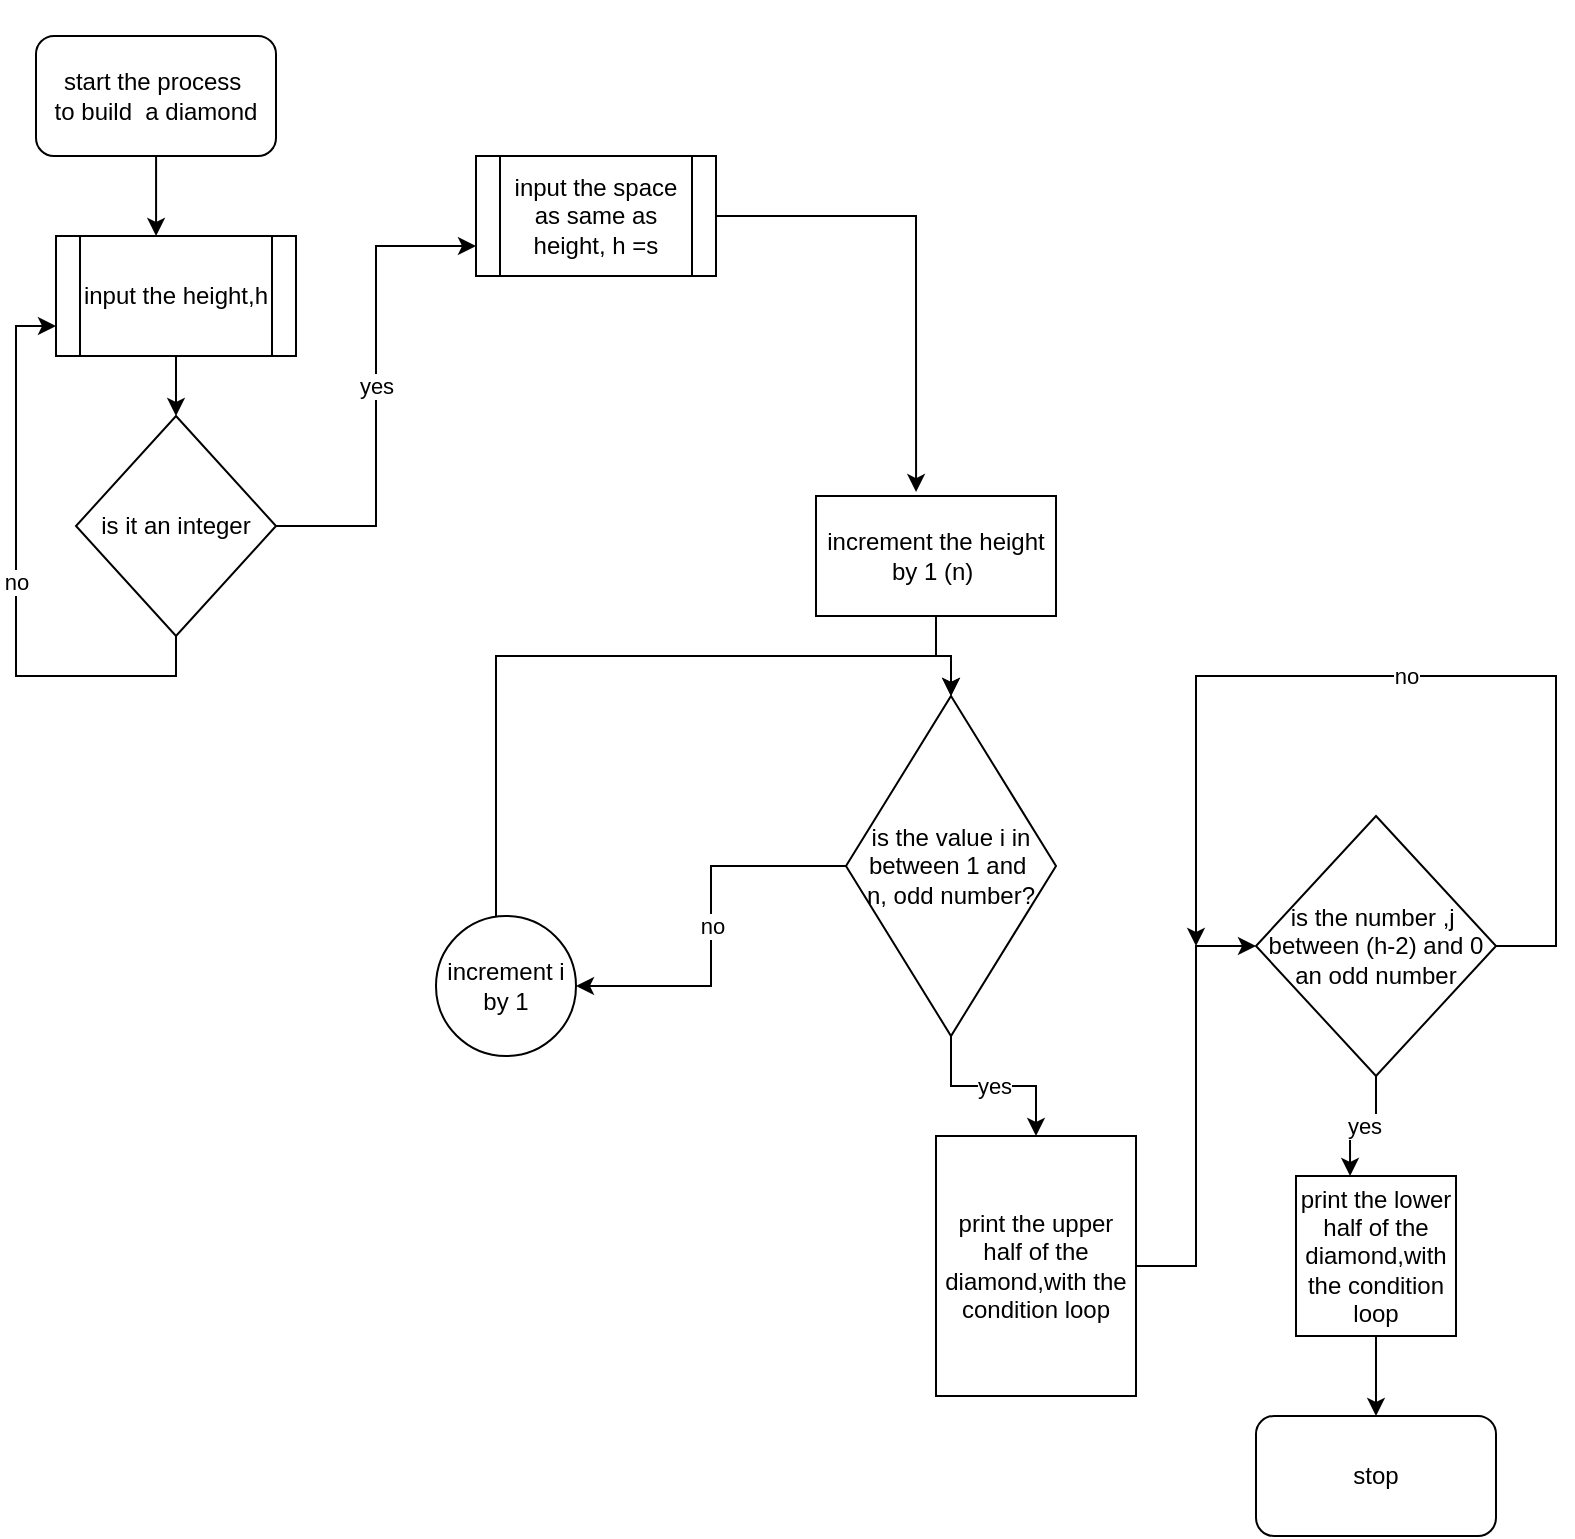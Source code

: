 <mxfile version="20.8.20" type="github">
  <diagram name="Page-1" id="_mGdT_LNLbTFTwaOr3P8">
    <mxGraphModel dx="880" dy="476" grid="1" gridSize="10" guides="1" tooltips="1" connect="1" arrows="1" fold="1" page="1" pageScale="1" pageWidth="850" pageHeight="1100" math="0" shadow="0">
      <root>
        <mxCell id="0" />
        <mxCell id="1" parent="0" />
        <mxCell id="aHfbq7wYI1BnbsNvvDw2-49" value="yes" style="edgeStyle=orthogonalEdgeStyle;rounded=0;orthogonalLoop=1;jettySize=auto;html=1;entryX=0;entryY=0.75;entryDx=0;entryDy=0;" edge="1" parent="1" source="aHfbq7wYI1BnbsNvvDw2-1" target="aHfbq7wYI1BnbsNvvDw2-11">
          <mxGeometry relative="1" as="geometry" />
        </mxCell>
        <mxCell id="aHfbq7wYI1BnbsNvvDw2-50" value="no" style="edgeStyle=orthogonalEdgeStyle;rounded=0;orthogonalLoop=1;jettySize=auto;html=1;exitX=0.5;exitY=1;exitDx=0;exitDy=0;entryX=0;entryY=0.75;entryDx=0;entryDy=0;" edge="1" parent="1" source="aHfbq7wYI1BnbsNvvDw2-1" target="aHfbq7wYI1BnbsNvvDw2-9">
          <mxGeometry relative="1" as="geometry" />
        </mxCell>
        <mxCell id="aHfbq7wYI1BnbsNvvDw2-1" value="is it an integer" style="rhombus;whiteSpace=wrap;html=1;" vertex="1" parent="1">
          <mxGeometry x="80" y="220" width="100" height="110" as="geometry" />
        </mxCell>
        <mxCell id="aHfbq7wYI1BnbsNvvDw2-6" style="edgeStyle=orthogonalEdgeStyle;rounded=0;orthogonalLoop=1;jettySize=auto;html=1;exitX=0.5;exitY=1;exitDx=0;exitDy=0;" edge="1" parent="1">
          <mxGeometry relative="1" as="geometry">
            <mxPoint x="60" y="20" as="sourcePoint" />
            <mxPoint x="60" y="20" as="targetPoint" />
          </mxGeometry>
        </mxCell>
        <mxCell id="aHfbq7wYI1BnbsNvvDw2-46" style="edgeStyle=orthogonalEdgeStyle;rounded=0;orthogonalLoop=1;jettySize=auto;html=1;entryX=0.417;entryY=0;entryDx=0;entryDy=0;entryPerimeter=0;" edge="1" parent="1" source="aHfbq7wYI1BnbsNvvDw2-8" target="aHfbq7wYI1BnbsNvvDw2-9">
          <mxGeometry relative="1" as="geometry" />
        </mxCell>
        <mxCell id="aHfbq7wYI1BnbsNvvDw2-8" value="start the process&amp;nbsp;&lt;br&gt;to build&amp;nbsp; a diamond" style="rounded=1;whiteSpace=wrap;html=1;" vertex="1" parent="1">
          <mxGeometry x="60" y="30" width="120" height="60" as="geometry" />
        </mxCell>
        <mxCell id="aHfbq7wYI1BnbsNvvDw2-48" value="" style="edgeStyle=orthogonalEdgeStyle;rounded=0;orthogonalLoop=1;jettySize=auto;html=1;" edge="1" parent="1" source="aHfbq7wYI1BnbsNvvDw2-9" target="aHfbq7wYI1BnbsNvvDw2-1">
          <mxGeometry relative="1" as="geometry" />
        </mxCell>
        <mxCell id="aHfbq7wYI1BnbsNvvDw2-9" value="input the height,h" style="shape=process;whiteSpace=wrap;html=1;backgroundOutline=1;" vertex="1" parent="1">
          <mxGeometry x="70" y="130" width="120" height="60" as="geometry" />
        </mxCell>
        <mxCell id="aHfbq7wYI1BnbsNvvDw2-51" style="edgeStyle=orthogonalEdgeStyle;rounded=0;orthogonalLoop=1;jettySize=auto;html=1;entryX=0.417;entryY=-0.033;entryDx=0;entryDy=0;entryPerimeter=0;" edge="1" parent="1" source="aHfbq7wYI1BnbsNvvDw2-11" target="aHfbq7wYI1BnbsNvvDw2-12">
          <mxGeometry relative="1" as="geometry" />
        </mxCell>
        <mxCell id="aHfbq7wYI1BnbsNvvDw2-11" value="input the space as same as height, h =s" style="shape=process;whiteSpace=wrap;html=1;backgroundOutline=1;" vertex="1" parent="1">
          <mxGeometry x="280" y="90" width="120" height="60" as="geometry" />
        </mxCell>
        <mxCell id="aHfbq7wYI1BnbsNvvDw2-52" value="" style="edgeStyle=orthogonalEdgeStyle;rounded=0;orthogonalLoop=1;jettySize=auto;html=1;" edge="1" parent="1" source="aHfbq7wYI1BnbsNvvDw2-12" target="aHfbq7wYI1BnbsNvvDw2-13">
          <mxGeometry relative="1" as="geometry" />
        </mxCell>
        <mxCell id="aHfbq7wYI1BnbsNvvDw2-12" value="increment the height by 1 (n)&amp;nbsp;" style="rounded=0;whiteSpace=wrap;html=1;" vertex="1" parent="1">
          <mxGeometry x="450" y="260" width="120" height="60" as="geometry" />
        </mxCell>
        <mxCell id="aHfbq7wYI1BnbsNvvDw2-53" value="yes" style="edgeStyle=orthogonalEdgeStyle;rounded=0;orthogonalLoop=1;jettySize=auto;html=1;" edge="1" parent="1" source="aHfbq7wYI1BnbsNvvDw2-13" target="aHfbq7wYI1BnbsNvvDw2-14">
          <mxGeometry relative="1" as="geometry" />
        </mxCell>
        <mxCell id="aHfbq7wYI1BnbsNvvDw2-58" value="no" style="edgeStyle=orthogonalEdgeStyle;rounded=0;orthogonalLoop=1;jettySize=auto;html=1;entryX=1;entryY=0.5;entryDx=0;entryDy=0;" edge="1" parent="1" source="aHfbq7wYI1BnbsNvvDw2-13" target="aHfbq7wYI1BnbsNvvDw2-57">
          <mxGeometry relative="1" as="geometry" />
        </mxCell>
        <mxCell id="aHfbq7wYI1BnbsNvvDw2-13" value="is the value i in between 1 and&amp;nbsp;&lt;br&gt;n, odd number?" style="rhombus;whiteSpace=wrap;html=1;" vertex="1" parent="1">
          <mxGeometry x="465" y="360" width="105" height="170" as="geometry" />
        </mxCell>
        <mxCell id="aHfbq7wYI1BnbsNvvDw2-54" style="edgeStyle=orthogonalEdgeStyle;rounded=0;orthogonalLoop=1;jettySize=auto;html=1;entryX=0;entryY=0.5;entryDx=0;entryDy=0;" edge="1" parent="1" source="aHfbq7wYI1BnbsNvvDw2-14" target="aHfbq7wYI1BnbsNvvDw2-43">
          <mxGeometry relative="1" as="geometry" />
        </mxCell>
        <mxCell id="aHfbq7wYI1BnbsNvvDw2-14" value="print the upper half of the diamond,with the condition loop" style="rounded=0;whiteSpace=wrap;html=1;" vertex="1" parent="1">
          <mxGeometry x="510" y="580" width="100" height="130" as="geometry" />
        </mxCell>
        <mxCell id="aHfbq7wYI1BnbsNvvDw2-55" value="yes" style="edgeStyle=orthogonalEdgeStyle;rounded=0;orthogonalLoop=1;jettySize=auto;html=1;entryX=0.338;entryY=0;entryDx=0;entryDy=0;entryPerimeter=0;" edge="1" parent="1" source="aHfbq7wYI1BnbsNvvDw2-43" target="aHfbq7wYI1BnbsNvvDw2-44">
          <mxGeometry relative="1" as="geometry" />
        </mxCell>
        <mxCell id="aHfbq7wYI1BnbsNvvDw2-65" value="no" style="edgeStyle=orthogonalEdgeStyle;rounded=0;orthogonalLoop=1;jettySize=auto;html=1;" edge="1" parent="1" source="aHfbq7wYI1BnbsNvvDw2-43">
          <mxGeometry relative="1" as="geometry">
            <mxPoint x="640" y="485" as="targetPoint" />
            <Array as="points">
              <mxPoint x="820" y="485" />
              <mxPoint x="820" y="350" />
              <mxPoint x="640" y="350" />
            </Array>
          </mxGeometry>
        </mxCell>
        <mxCell id="aHfbq7wYI1BnbsNvvDw2-43" value="is the number ,j&amp;nbsp;&lt;br&gt;between (h-2) and 0&lt;br&gt;an odd number" style="rhombus;whiteSpace=wrap;html=1;" vertex="1" parent="1">
          <mxGeometry x="670" y="420" width="120" height="130" as="geometry" />
        </mxCell>
        <mxCell id="aHfbq7wYI1BnbsNvvDw2-56" style="edgeStyle=orthogonalEdgeStyle;rounded=0;orthogonalLoop=1;jettySize=auto;html=1;" edge="1" parent="1" source="aHfbq7wYI1BnbsNvvDw2-44" target="aHfbq7wYI1BnbsNvvDw2-45">
          <mxGeometry relative="1" as="geometry" />
        </mxCell>
        <mxCell id="aHfbq7wYI1BnbsNvvDw2-44" value="print the lower half of the diamond,with the condition loop" style="whiteSpace=wrap;html=1;aspect=fixed;" vertex="1" parent="1">
          <mxGeometry x="690" y="600" width="80" height="80" as="geometry" />
        </mxCell>
        <mxCell id="aHfbq7wYI1BnbsNvvDw2-45" value="stop" style="rounded=1;whiteSpace=wrap;html=1;" vertex="1" parent="1">
          <mxGeometry x="670" y="720" width="120" height="60" as="geometry" />
        </mxCell>
        <mxCell id="aHfbq7wYI1BnbsNvvDw2-64" style="edgeStyle=orthogonalEdgeStyle;rounded=0;orthogonalLoop=1;jettySize=auto;html=1;entryX=0.5;entryY=0;entryDx=0;entryDy=0;" edge="1" parent="1" source="aHfbq7wYI1BnbsNvvDw2-57" target="aHfbq7wYI1BnbsNvvDw2-13">
          <mxGeometry relative="1" as="geometry">
            <Array as="points">
              <mxPoint x="290" y="340" />
              <mxPoint x="518" y="340" />
            </Array>
          </mxGeometry>
        </mxCell>
        <mxCell id="aHfbq7wYI1BnbsNvvDw2-57" value="increment i by 1" style="ellipse;whiteSpace=wrap;html=1;aspect=fixed;" vertex="1" parent="1">
          <mxGeometry x="260" y="470" width="70" height="70" as="geometry" />
        </mxCell>
      </root>
    </mxGraphModel>
  </diagram>
</mxfile>
